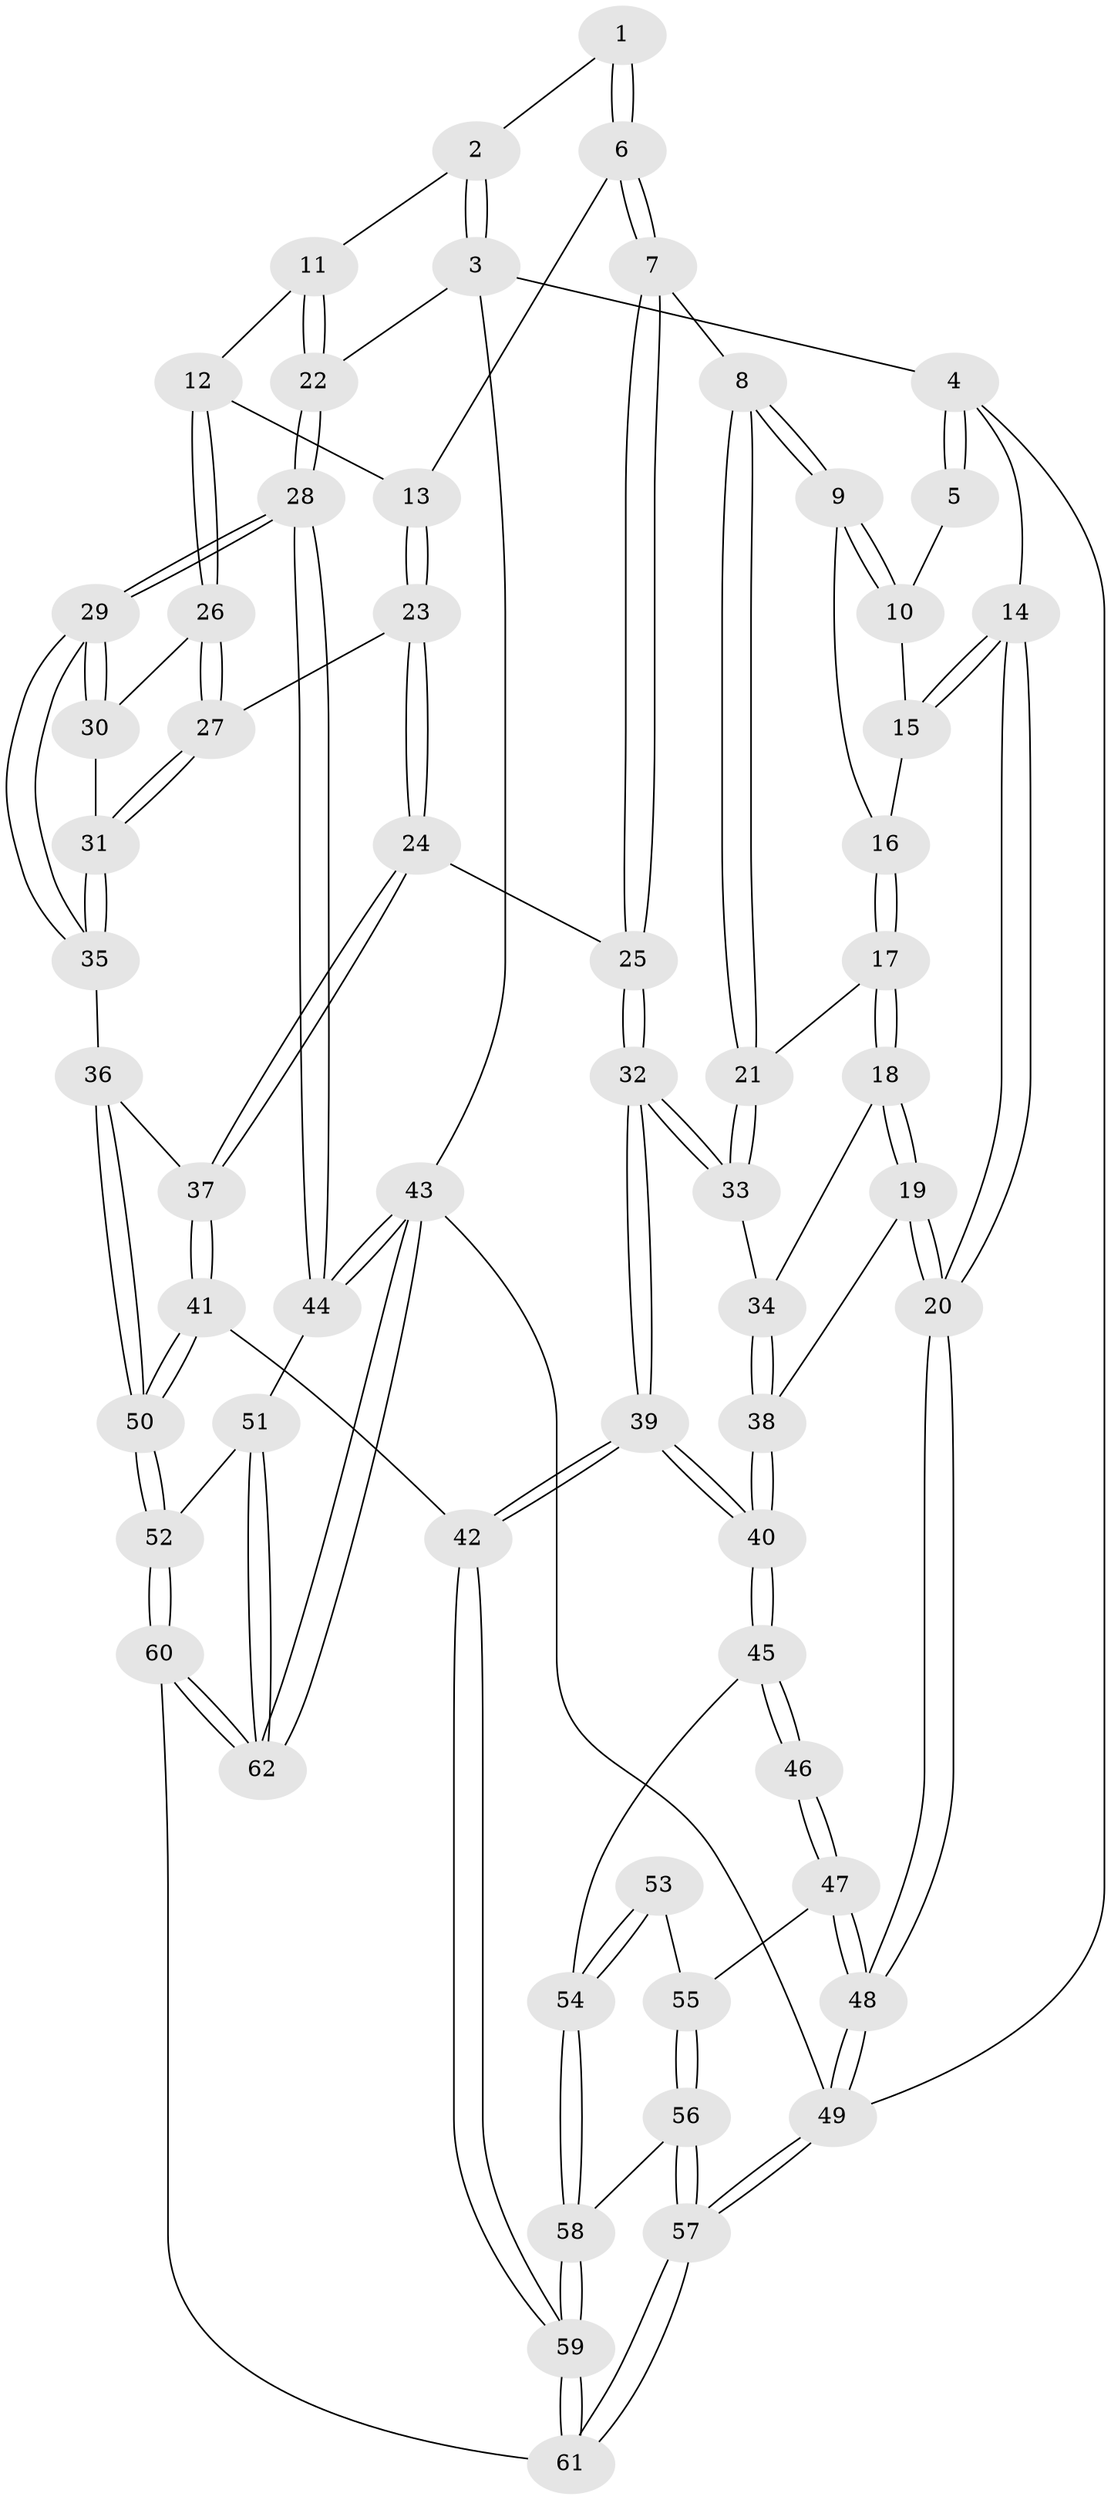 // Generated by graph-tools (version 1.1) at 2025/17/03/09/25 04:17:02]
// undirected, 62 vertices, 152 edges
graph export_dot {
graph [start="1"]
  node [color=gray90,style=filled];
  1 [pos="+0.6325532095780114+0"];
  2 [pos="+0.8441612011513812+0"];
  3 [pos="+1+0"];
  4 [pos="+0+0"];
  5 [pos="+0.35353655171187187+0"];
  6 [pos="+0.6418478170849713+0.12561648984191068"];
  7 [pos="+0.5907959638313229+0.1716071692777078"];
  8 [pos="+0.4833401853394379+0.17766904827929395"];
  9 [pos="+0.43734721757495615+0.13816663240588078"];
  10 [pos="+0.3463347022814779+0"];
  11 [pos="+0.8319956254733467+0.15973168445581046"];
  12 [pos="+0.8015713057734815+0.17543157265809012"];
  13 [pos="+0.6925707154111153+0.14499768453388465"];
  14 [pos="+0+0.21742365791736143"];
  15 [pos="+0.24820906896949574+0.11884654174195297"];
  16 [pos="+0.2951398129676871+0.16005299566112158"];
  17 [pos="+0.3089110055322369+0.2412790546769622"];
  18 [pos="+0.27873160748791176+0.28070566590182483"];
  19 [pos="+0.024838706623085578+0.320805756368154"];
  20 [pos="+0+0.3146748831253636"];
  21 [pos="+0.42867037930718266+0.24747506358754226"];
  22 [pos="+1+0.0899703068342291"];
  23 [pos="+0.7207761240137975+0.3289704688379423"];
  24 [pos="+0.6690751747395196+0.37461889094622286"];
  25 [pos="+0.6013526522178765+0.33836425855261404"];
  26 [pos="+0.8042734641203403+0.19076317494353057"];
  27 [pos="+0.727440104248528+0.32627479467397413"];
  28 [pos="+1+0.4838332077266528"];
  29 [pos="+1+0.4723518978944805"];
  30 [pos="+0.8166302001475126+0.2282227100720218"];
  31 [pos="+0.8008224171202338+0.33403418566389087"];
  32 [pos="+0.5009680808090509+0.4253018601229626"];
  33 [pos="+0.42823594891538685+0.2519456098892547"];
  34 [pos="+0.34755494045233193+0.369066427497268"];
  35 [pos="+0.8469653994338969+0.46440031268365817"];
  36 [pos="+0.8307420147393922+0.46971126491967546"];
  37 [pos="+0.7217966041999551+0.45054482888853553"];
  38 [pos="+0.3549339572510435+0.44027271172077054"];
  39 [pos="+0.44121259702376703+0.5351794806754648"];
  40 [pos="+0.40268724953424745+0.5162142683309998"];
  41 [pos="+0.5660929627240968+0.5969605803231525"];
  42 [pos="+0.46477316693311777+0.5781112863801695"];
  43 [pos="+1+1"];
  44 [pos="+1+0.493969640585787"];
  45 [pos="+0.3504547697334526+0.5264814371107479"];
  46 [pos="+0.08137058521867244+0.4670929196733389"];
  47 [pos="+0.011897590288002148+0.42265788593473297"];
  48 [pos="+0+0.3433307997987837"];
  49 [pos="+0+1"];
  50 [pos="+0.7167258304607717+0.7144595403719408"];
  51 [pos="+0.8190425939388992+0.7887442669673281"];
  52 [pos="+0.7497408331248132+0.7768089999797199"];
  53 [pos="+0.18201104319345077+0.5873013159071505"];
  54 [pos="+0.21010395334019163+0.6108045980042707"];
  55 [pos="+0.11274355780273276+0.6406918042514924"];
  56 [pos="+0.1226097535947022+0.7032898413564098"];
  57 [pos="+0+1"];
  58 [pos="+0.20998122002629174+0.6123696542870319"];
  59 [pos="+0.34702831067900014+0.8665224893016077"];
  60 [pos="+0.49579468779539126+1"];
  61 [pos="+0.3131906377356657+1"];
  62 [pos="+1+1"];
  1 -- 2;
  1 -- 6;
  1 -- 6;
  2 -- 3;
  2 -- 3;
  2 -- 11;
  3 -- 4;
  3 -- 22;
  3 -- 43;
  4 -- 5;
  4 -- 5;
  4 -- 14;
  4 -- 49;
  5 -- 10;
  6 -- 7;
  6 -- 7;
  6 -- 13;
  7 -- 8;
  7 -- 25;
  7 -- 25;
  8 -- 9;
  8 -- 9;
  8 -- 21;
  8 -- 21;
  9 -- 10;
  9 -- 10;
  9 -- 16;
  10 -- 15;
  11 -- 12;
  11 -- 22;
  11 -- 22;
  12 -- 13;
  12 -- 26;
  12 -- 26;
  13 -- 23;
  13 -- 23;
  14 -- 15;
  14 -- 15;
  14 -- 20;
  14 -- 20;
  15 -- 16;
  16 -- 17;
  16 -- 17;
  17 -- 18;
  17 -- 18;
  17 -- 21;
  18 -- 19;
  18 -- 19;
  18 -- 34;
  19 -- 20;
  19 -- 20;
  19 -- 38;
  20 -- 48;
  20 -- 48;
  21 -- 33;
  21 -- 33;
  22 -- 28;
  22 -- 28;
  23 -- 24;
  23 -- 24;
  23 -- 27;
  24 -- 25;
  24 -- 37;
  24 -- 37;
  25 -- 32;
  25 -- 32;
  26 -- 27;
  26 -- 27;
  26 -- 30;
  27 -- 31;
  27 -- 31;
  28 -- 29;
  28 -- 29;
  28 -- 44;
  28 -- 44;
  29 -- 30;
  29 -- 30;
  29 -- 35;
  29 -- 35;
  30 -- 31;
  31 -- 35;
  31 -- 35;
  32 -- 33;
  32 -- 33;
  32 -- 39;
  32 -- 39;
  33 -- 34;
  34 -- 38;
  34 -- 38;
  35 -- 36;
  36 -- 37;
  36 -- 50;
  36 -- 50;
  37 -- 41;
  37 -- 41;
  38 -- 40;
  38 -- 40;
  39 -- 40;
  39 -- 40;
  39 -- 42;
  39 -- 42;
  40 -- 45;
  40 -- 45;
  41 -- 42;
  41 -- 50;
  41 -- 50;
  42 -- 59;
  42 -- 59;
  43 -- 44;
  43 -- 44;
  43 -- 62;
  43 -- 62;
  43 -- 49;
  44 -- 51;
  45 -- 46;
  45 -- 46;
  45 -- 54;
  46 -- 47;
  46 -- 47;
  47 -- 48;
  47 -- 48;
  47 -- 55;
  48 -- 49;
  48 -- 49;
  49 -- 57;
  49 -- 57;
  50 -- 52;
  50 -- 52;
  51 -- 52;
  51 -- 62;
  51 -- 62;
  52 -- 60;
  52 -- 60;
  53 -- 54;
  53 -- 54;
  53 -- 55;
  54 -- 58;
  54 -- 58;
  55 -- 56;
  55 -- 56;
  56 -- 57;
  56 -- 57;
  56 -- 58;
  57 -- 61;
  57 -- 61;
  58 -- 59;
  58 -- 59;
  59 -- 61;
  59 -- 61;
  60 -- 61;
  60 -- 62;
  60 -- 62;
}

